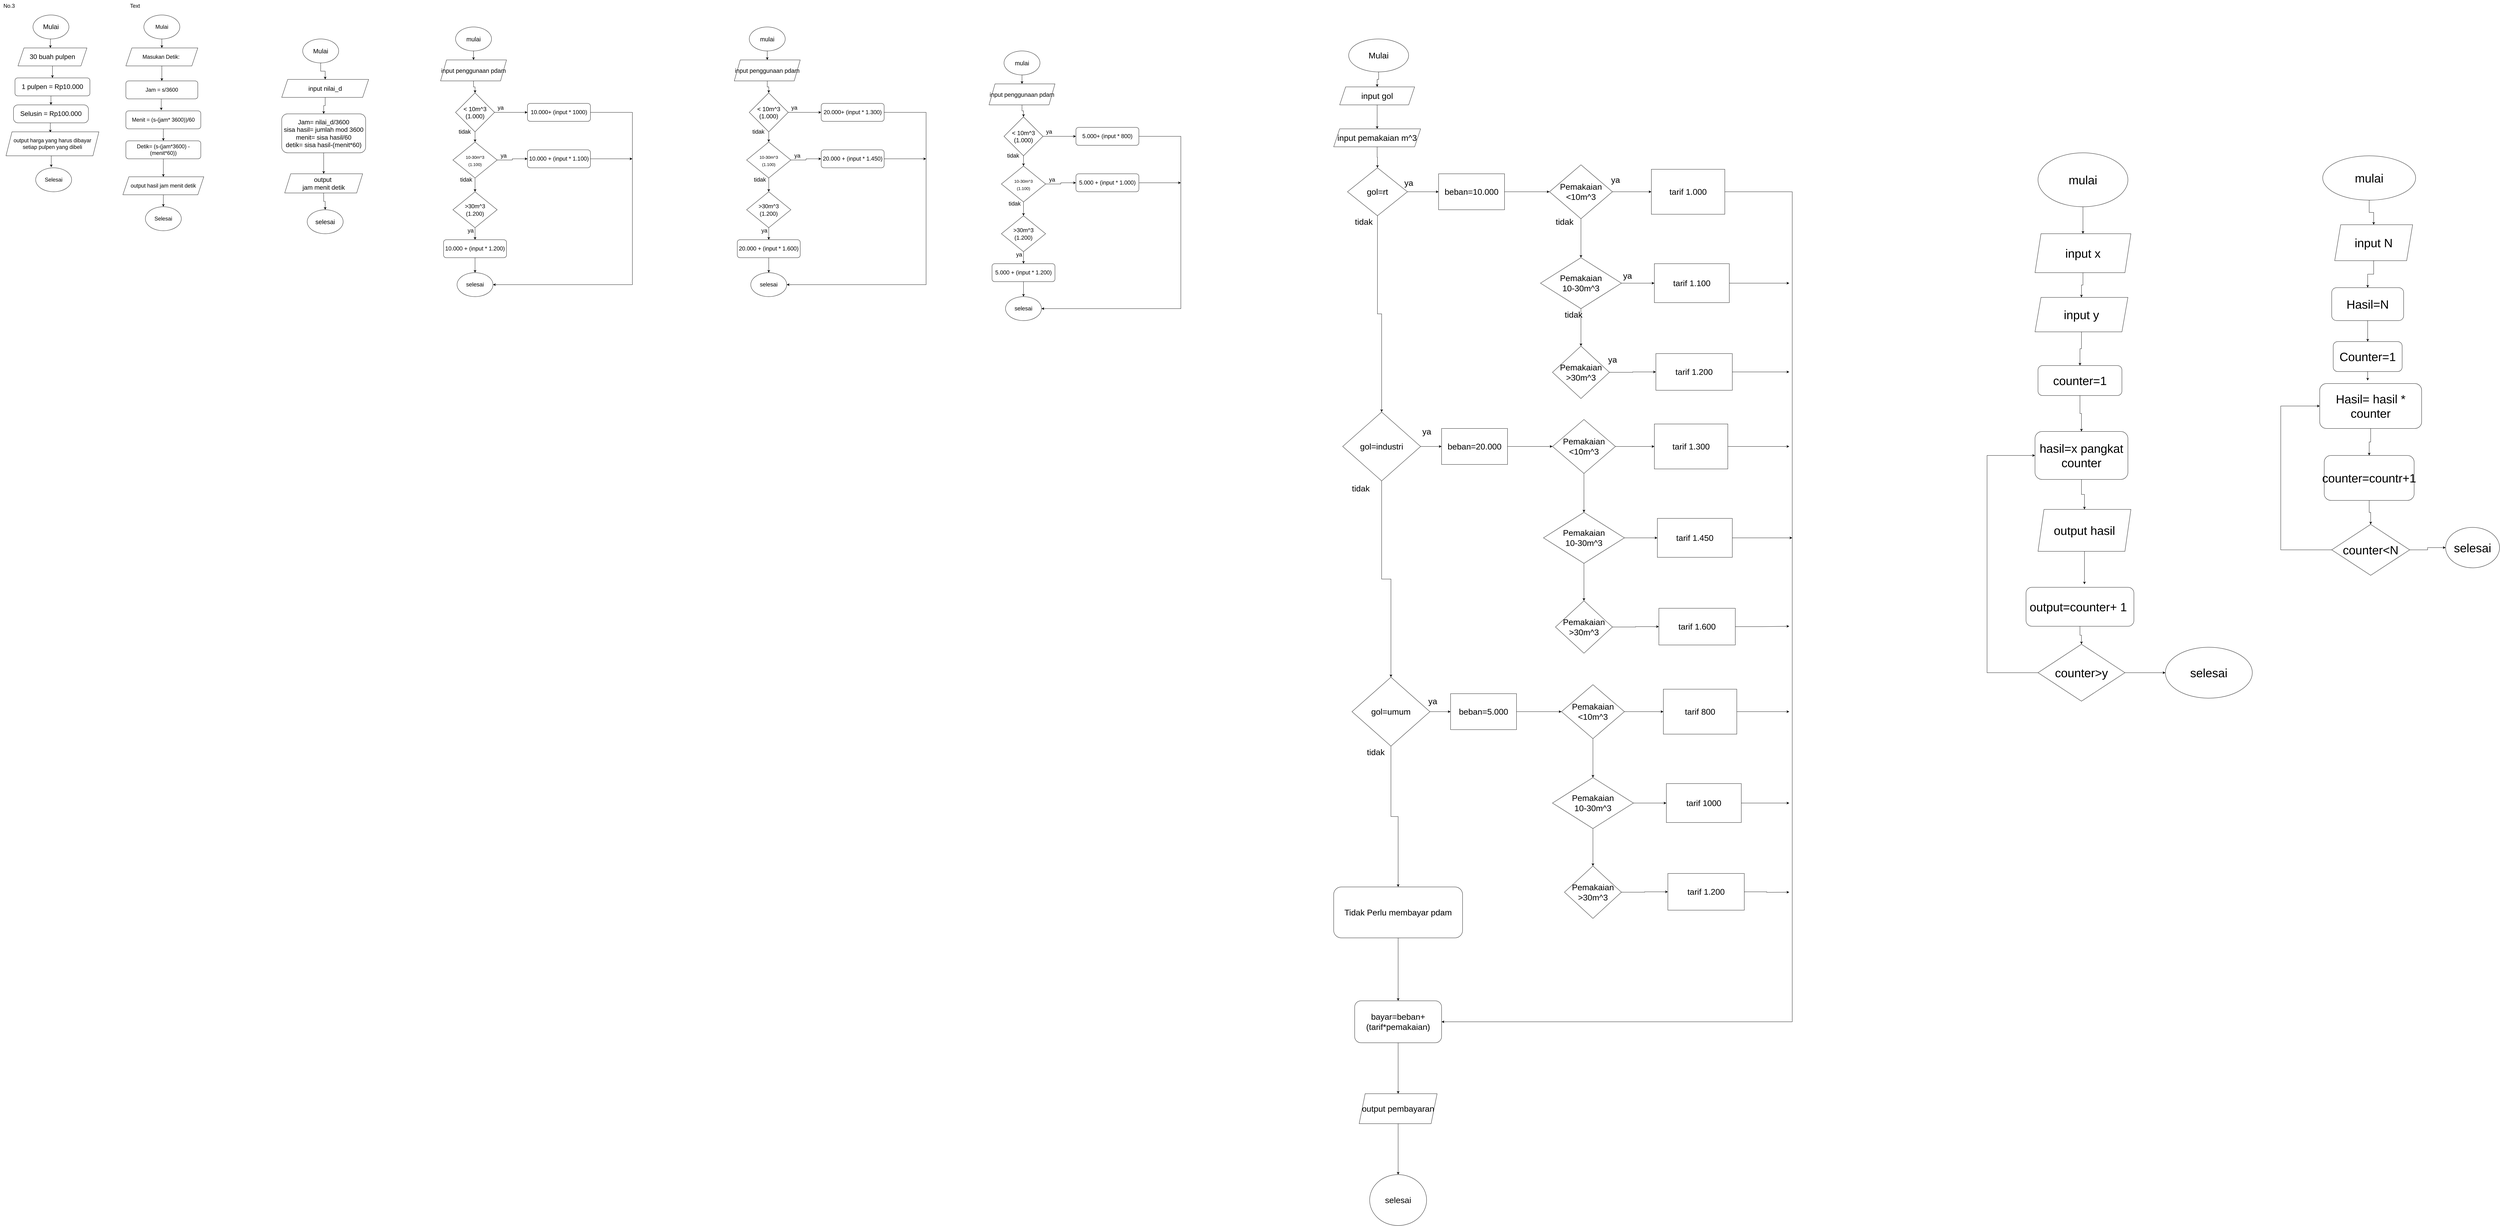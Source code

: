 <mxfile version="20.3.0" type="device"><diagram id="VR0aUUY1uUi5UH5k2Dwk" name="Page-1"><mxGraphModel dx="2158" dy="1380" grid="1" gridSize="10" guides="1" tooltips="1" connect="1" arrows="1" fold="1" page="1" pageScale="1" pageWidth="850" pageHeight="1100" math="0" shadow="0"><root><mxCell id="0"/><mxCell id="1" parent="0"/><mxCell id="hcDL1TQHbXgw5AhTWJHl-11" style="edgeStyle=orthogonalEdgeStyle;rounded=0;orthogonalLoop=1;jettySize=auto;html=1;exitX=0.5;exitY=1;exitDx=0;exitDy=0;entryX=0.47;entryY=0;entryDx=0;entryDy=0;entryPerimeter=0;fontSize=18;" parent="1" source="hcDL1TQHbXgw5AhTWJHl-1" target="hcDL1TQHbXgw5AhTWJHl-2" edge="1"><mxGeometry relative="1" as="geometry"/></mxCell><mxCell id="hcDL1TQHbXgw5AhTWJHl-1" value="&lt;font style=&quot;font-size: 22px;&quot;&gt;Mulai&lt;/font&gt;" style="ellipse;whiteSpace=wrap;html=1;" parent="1" vertex="1"><mxGeometry x="110" y="50" width="120" height="80" as="geometry"/></mxCell><mxCell id="hcDL1TQHbXgw5AhTWJHl-12" style="edgeStyle=orthogonalEdgeStyle;rounded=0;orthogonalLoop=1;jettySize=auto;html=1;exitX=0.5;exitY=1;exitDx=0;exitDy=0;entryX=0.5;entryY=0;entryDx=0;entryDy=0;fontSize=18;" parent="1" source="hcDL1TQHbXgw5AhTWJHl-2" target="hcDL1TQHbXgw5AhTWJHl-4" edge="1"><mxGeometry relative="1" as="geometry"/></mxCell><mxCell id="hcDL1TQHbXgw5AhTWJHl-2" value="30 buah pulpen" style="shape=parallelogram;perimeter=parallelogramPerimeter;whiteSpace=wrap;html=1;fixedSize=1;fontSize=22;" parent="1" vertex="1"><mxGeometry x="60" y="160" width="230" height="60" as="geometry"/></mxCell><mxCell id="hcDL1TQHbXgw5AhTWJHl-13" style="edgeStyle=orthogonalEdgeStyle;rounded=0;orthogonalLoop=1;jettySize=auto;html=1;exitX=0.5;exitY=1;exitDx=0;exitDy=0;entryX=0.5;entryY=0;entryDx=0;entryDy=0;fontSize=18;" parent="1" source="hcDL1TQHbXgw5AhTWJHl-4" target="hcDL1TQHbXgw5AhTWJHl-5" edge="1"><mxGeometry relative="1" as="geometry"/></mxCell><mxCell id="hcDL1TQHbXgw5AhTWJHl-4" value="1 pulpen = Rp10.000" style="rounded=1;whiteSpace=wrap;html=1;fontSize=22;" parent="1" vertex="1"><mxGeometry x="50" y="260" width="250" height="60" as="geometry"/></mxCell><mxCell id="hcDL1TQHbXgw5AhTWJHl-14" style="edgeStyle=orthogonalEdgeStyle;rounded=0;orthogonalLoop=1;jettySize=auto;html=1;exitX=0.5;exitY=1;exitDx=0;exitDy=0;entryX=0.477;entryY=0.025;entryDx=0;entryDy=0;entryPerimeter=0;fontSize=18;" parent="1" source="hcDL1TQHbXgw5AhTWJHl-5" target="hcDL1TQHbXgw5AhTWJHl-9" edge="1"><mxGeometry relative="1" as="geometry"/></mxCell><mxCell id="hcDL1TQHbXgw5AhTWJHl-5" value="Selusin = Rp100.000" style="rounded=1;whiteSpace=wrap;html=1;fontSize=22;arcSize=25;" parent="1" vertex="1"><mxGeometry x="45" y="350" width="250" height="60" as="geometry"/></mxCell><mxCell id="hcDL1TQHbXgw5AhTWJHl-16" style="edgeStyle=orthogonalEdgeStyle;rounded=0;orthogonalLoop=1;jettySize=auto;html=1;exitX=0.5;exitY=1;exitDx=0;exitDy=0;entryX=0.433;entryY=-0.025;entryDx=0;entryDy=0;entryPerimeter=0;fontSize=18;" parent="1" source="hcDL1TQHbXgw5AhTWJHl-9" target="hcDL1TQHbXgw5AhTWJHl-10" edge="1"><mxGeometry relative="1" as="geometry"/></mxCell><mxCell id="hcDL1TQHbXgw5AhTWJHl-9" value="output harga yang harus dibayar setiap pulpen yang dibeli" style="shape=parallelogram;perimeter=parallelogramPerimeter;whiteSpace=wrap;html=1;fixedSize=1;fontSize=18;" parent="1" vertex="1"><mxGeometry x="20" y="440" width="310" height="80" as="geometry"/></mxCell><mxCell id="hcDL1TQHbXgw5AhTWJHl-10" value="Selesai" style="ellipse;whiteSpace=wrap;html=1;fontSize=18;" parent="1" vertex="1"><mxGeometry x="119" y="560" width="120" height="80" as="geometry"/></mxCell><mxCell id="hcDL1TQHbXgw5AhTWJHl-30" style="edgeStyle=orthogonalEdgeStyle;rounded=0;orthogonalLoop=1;jettySize=auto;html=1;exitX=0.5;exitY=1;exitDx=0;exitDy=0;entryX=0.5;entryY=0;entryDx=0;entryDy=0;fontSize=18;" parent="1" source="hcDL1TQHbXgw5AhTWJHl-20" target="hcDL1TQHbXgw5AhTWJHl-21" edge="1"><mxGeometry relative="1" as="geometry"/></mxCell><mxCell id="hcDL1TQHbXgw5AhTWJHl-20" value="Mulai" style="ellipse;whiteSpace=wrap;html=1;fontSize=18;" parent="1" vertex="1"><mxGeometry x="480" y="50" width="120" height="80" as="geometry"/></mxCell><mxCell id="hcDL1TQHbXgw5AhTWJHl-31" style="edgeStyle=orthogonalEdgeStyle;rounded=0;orthogonalLoop=1;jettySize=auto;html=1;exitX=0.5;exitY=1;exitDx=0;exitDy=0;entryX=0.5;entryY=0;entryDx=0;entryDy=0;fontSize=18;" parent="1" source="hcDL1TQHbXgw5AhTWJHl-21" target="hcDL1TQHbXgw5AhTWJHl-22" edge="1"><mxGeometry relative="1" as="geometry"/></mxCell><mxCell id="hcDL1TQHbXgw5AhTWJHl-21" value="Masukan Detik:&amp;nbsp;" style="shape=parallelogram;perimeter=parallelogramPerimeter;whiteSpace=wrap;html=1;fixedSize=1;fontSize=18;" parent="1" vertex="1"><mxGeometry x="420" y="160" width="240" height="60" as="geometry"/></mxCell><mxCell id="hcDL1TQHbXgw5AhTWJHl-32" style="edgeStyle=orthogonalEdgeStyle;rounded=0;orthogonalLoop=1;jettySize=auto;html=1;exitX=0.5;exitY=1;exitDx=0;exitDy=0;entryX=0.472;entryY=-0.033;entryDx=0;entryDy=0;entryPerimeter=0;fontSize=18;" parent="1" source="hcDL1TQHbXgw5AhTWJHl-22" target="hcDL1TQHbXgw5AhTWJHl-25" edge="1"><mxGeometry relative="1" as="geometry"/></mxCell><mxCell id="hcDL1TQHbXgw5AhTWJHl-22" value="Jam = s/3600" style="rounded=1;whiteSpace=wrap;html=1;fontSize=18;" parent="1" vertex="1"><mxGeometry x="420" y="270" width="240" height="60" as="geometry"/></mxCell><mxCell id="hcDL1TQHbXgw5AhTWJHl-33" value="" style="edgeStyle=orthogonalEdgeStyle;rounded=0;orthogonalLoop=1;jettySize=auto;html=1;fontSize=18;" parent="1" source="hcDL1TQHbXgw5AhTWJHl-25" target="hcDL1TQHbXgw5AhTWJHl-26" edge="1"><mxGeometry relative="1" as="geometry"/></mxCell><mxCell id="hcDL1TQHbXgw5AhTWJHl-25" value="Menit = (s-(jam* 3600))/60" style="rounded=1;whiteSpace=wrap;html=1;fontSize=18;" parent="1" vertex="1"><mxGeometry x="420" y="370" width="250" height="60" as="geometry"/></mxCell><mxCell id="hcDL1TQHbXgw5AhTWJHl-34" value="" style="edgeStyle=orthogonalEdgeStyle;rounded=0;orthogonalLoop=1;jettySize=auto;html=1;fontSize=18;" parent="1" source="hcDL1TQHbXgw5AhTWJHl-26" target="hcDL1TQHbXgw5AhTWJHl-28" edge="1"><mxGeometry relative="1" as="geometry"/></mxCell><mxCell id="hcDL1TQHbXgw5AhTWJHl-26" value="Detik= (s-(jam*3600) - (menit*60))" style="rounded=1;whiteSpace=wrap;html=1;fontSize=18;" parent="1" vertex="1"><mxGeometry x="420" y="470" width="250" height="60" as="geometry"/></mxCell><mxCell id="hcDL1TQHbXgw5AhTWJHl-35" value="" style="edgeStyle=orthogonalEdgeStyle;rounded=0;orthogonalLoop=1;jettySize=auto;html=1;fontSize=18;" parent="1" source="hcDL1TQHbXgw5AhTWJHl-28" target="hcDL1TQHbXgw5AhTWJHl-29" edge="1"><mxGeometry relative="1" as="geometry"/></mxCell><mxCell id="hcDL1TQHbXgw5AhTWJHl-28" value="output hasil jam menit detik" style="shape=parallelogram;perimeter=parallelogramPerimeter;whiteSpace=wrap;html=1;fixedSize=1;fontSize=18;" parent="1" vertex="1"><mxGeometry x="410" y="590" width="270" height="60" as="geometry"/></mxCell><mxCell id="hcDL1TQHbXgw5AhTWJHl-29" value="Selesai" style="ellipse;whiteSpace=wrap;html=1;fontSize=18;" parent="1" vertex="1"><mxGeometry x="485" y="690" width="120" height="80" as="geometry"/></mxCell><mxCell id="hcDL1TQHbXgw5AhTWJHl-36" value="No.3" style="text;html=1;align=center;verticalAlign=middle;resizable=0;points=[];autosize=1;strokeColor=none;fillColor=none;fontSize=18;" parent="1" vertex="1"><mxGeometry width="60" height="40" as="geometry"/></mxCell><mxCell id="hcDL1TQHbXgw5AhTWJHl-37" value="Text" style="text;html=1;align=center;verticalAlign=middle;resizable=0;points=[];autosize=1;strokeColor=none;fillColor=none;fontSize=18;" parent="1" vertex="1"><mxGeometry x="430" y="10" width="40" height="20" as="geometry"/></mxCell><mxCell id="n9j5M3_2Bxa7jSCbTr1X-1" value="" style="edgeStyle=orthogonalEdgeStyle;rounded=0;orthogonalLoop=1;jettySize=auto;html=1;fontSize=19;" parent="1" source="n9j5M3_2Bxa7jSCbTr1X-2" target="n9j5M3_2Bxa7jSCbTr1X-4" edge="1"><mxGeometry relative="1" as="geometry"/></mxCell><mxCell id="n9j5M3_2Bxa7jSCbTr1X-2" value="&lt;font style=&quot;font-size: 20px;&quot;&gt;mulai&lt;/font&gt;" style="ellipse;whiteSpace=wrap;html=1;" parent="1" vertex="1"><mxGeometry x="1520" y="90" width="120" height="80" as="geometry"/></mxCell><mxCell id="n9j5M3_2Bxa7jSCbTr1X-3" value="" style="edgeStyle=orthogonalEdgeStyle;rounded=0;orthogonalLoop=1;jettySize=auto;html=1;fontSize=19;" parent="1" source="n9j5M3_2Bxa7jSCbTr1X-4" target="n9j5M3_2Bxa7jSCbTr1X-7" edge="1"><mxGeometry relative="1" as="geometry"/></mxCell><mxCell id="n9j5M3_2Bxa7jSCbTr1X-4" value="input penggunaan pdam" style="shape=parallelogram;perimeter=parallelogramPerimeter;whiteSpace=wrap;html=1;fixedSize=1;fontSize=20;" parent="1" vertex="1"><mxGeometry x="1470" y="200" width="220" height="70" as="geometry"/></mxCell><mxCell id="n9j5M3_2Bxa7jSCbTr1X-5" value="" style="edgeStyle=orthogonalEdgeStyle;rounded=0;orthogonalLoop=1;jettySize=auto;html=1;fontSize=19;" parent="1" source="n9j5M3_2Bxa7jSCbTr1X-7" target="n9j5M3_2Bxa7jSCbTr1X-10" edge="1"><mxGeometry relative="1" as="geometry"/></mxCell><mxCell id="n9j5M3_2Bxa7jSCbTr1X-6" value="" style="edgeStyle=orthogonalEdgeStyle;rounded=0;orthogonalLoop=1;jettySize=auto;html=1;fontSize=19;" parent="1" source="n9j5M3_2Bxa7jSCbTr1X-7" target="n9j5M3_2Bxa7jSCbTr1X-14" edge="1"><mxGeometry relative="1" as="geometry"/></mxCell><mxCell id="n9j5M3_2Bxa7jSCbTr1X-7" value="&amp;lt; 10m^3&lt;br&gt;(1.000)" style="rhombus;whiteSpace=wrap;html=1;fontSize=20;" parent="1" vertex="1"><mxGeometry x="1520" y="310" width="130" height="130" as="geometry"/></mxCell><mxCell id="n9j5M3_2Bxa7jSCbTr1X-8" value="" style="edgeStyle=orthogonalEdgeStyle;rounded=0;orthogonalLoop=1;jettySize=auto;html=1;fontSize=19;" parent="1" source="n9j5M3_2Bxa7jSCbTr1X-10" target="n9j5M3_2Bxa7jSCbTr1X-12" edge="1"><mxGeometry relative="1" as="geometry"/></mxCell><mxCell id="n9j5M3_2Bxa7jSCbTr1X-9" value="" style="edgeStyle=orthogonalEdgeStyle;rounded=0;orthogonalLoop=1;jettySize=auto;html=1;fontSize=19;" parent="1" source="n9j5M3_2Bxa7jSCbTr1X-10" target="n9j5M3_2Bxa7jSCbTr1X-16" edge="1"><mxGeometry relative="1" as="geometry"/></mxCell><mxCell id="n9j5M3_2Bxa7jSCbTr1X-10" value="&lt;font style=&quot;font-size: 14px;&quot;&gt;10-30m^3&lt;br&gt;(1.100)&lt;br&gt;&lt;/font&gt;" style="rhombus;whiteSpace=wrap;html=1;fontSize=20;" parent="1" vertex="1"><mxGeometry x="1511.25" y="474" width="147.5" height="120" as="geometry"/></mxCell><mxCell id="n9j5M3_2Bxa7jSCbTr1X-11" value="" style="edgeStyle=orthogonalEdgeStyle;rounded=0;orthogonalLoop=1;jettySize=auto;html=1;fontSize=19;" parent="1" source="n9j5M3_2Bxa7jSCbTr1X-12" target="n9j5M3_2Bxa7jSCbTr1X-18" edge="1"><mxGeometry relative="1" as="geometry"/></mxCell><mxCell id="n9j5M3_2Bxa7jSCbTr1X-12" value="&lt;font style=&quot;font-size: 19px;&quot;&gt;&amp;gt;30m^3&lt;br&gt;(1.200)&lt;br&gt;&lt;/font&gt;" style="rhombus;whiteSpace=wrap;html=1;fontSize=20;" parent="1" vertex="1"><mxGeometry x="1511.25" y="640" width="147.5" height="120" as="geometry"/></mxCell><mxCell id="n9j5M3_2Bxa7jSCbTr1X-13" style="edgeStyle=orthogonalEdgeStyle;rounded=0;orthogonalLoop=1;jettySize=auto;html=1;entryX=1;entryY=0.5;entryDx=0;entryDy=0;fontSize=19;" parent="1" source="n9j5M3_2Bxa7jSCbTr1X-14" target="n9j5M3_2Bxa7jSCbTr1X-19" edge="1"><mxGeometry relative="1" as="geometry"><Array as="points"><mxPoint x="2110" y="375"/><mxPoint x="2110" y="950"/></Array></mxGeometry></mxCell><mxCell id="n9j5M3_2Bxa7jSCbTr1X-14" value="10.000+ (input * 1000)" style="rounded=1;whiteSpace=wrap;html=1;fontSize=19;" parent="1" vertex="1"><mxGeometry x="1760" y="345" width="210" height="60" as="geometry"/></mxCell><mxCell id="n9j5M3_2Bxa7jSCbTr1X-15" style="edgeStyle=orthogonalEdgeStyle;rounded=0;orthogonalLoop=1;jettySize=auto;html=1;fontSize=19;" parent="1" source="n9j5M3_2Bxa7jSCbTr1X-16" edge="1"><mxGeometry relative="1" as="geometry"><mxPoint x="2110" y="530" as="targetPoint"/></mxGeometry></mxCell><mxCell id="n9j5M3_2Bxa7jSCbTr1X-16" value="10.000 + (input * 1.100)" style="rounded=1;whiteSpace=wrap;html=1;fontSize=19;" parent="1" vertex="1"><mxGeometry x="1760" y="500" width="210" height="60" as="geometry"/></mxCell><mxCell id="n9j5M3_2Bxa7jSCbTr1X-17" value="" style="edgeStyle=orthogonalEdgeStyle;rounded=0;orthogonalLoop=1;jettySize=auto;html=1;fontSize=19;" parent="1" source="n9j5M3_2Bxa7jSCbTr1X-18" target="n9j5M3_2Bxa7jSCbTr1X-19" edge="1"><mxGeometry relative="1" as="geometry"/></mxCell><mxCell id="n9j5M3_2Bxa7jSCbTr1X-18" value="10.000 + (input * 1.200)" style="rounded=1;whiteSpace=wrap;html=1;fontSize=19;" parent="1" vertex="1"><mxGeometry x="1480" y="800" width="210" height="60" as="geometry"/></mxCell><mxCell id="n9j5M3_2Bxa7jSCbTr1X-19" value="selesai" style="ellipse;whiteSpace=wrap;html=1;fontSize=19;" parent="1" vertex="1"><mxGeometry x="1525" y="910" width="120" height="80" as="geometry"/></mxCell><mxCell id="n9j5M3_2Bxa7jSCbTr1X-20" value="ya" style="text;html=1;align=center;verticalAlign=middle;resizable=0;points=[];autosize=1;strokeColor=none;fillColor=none;fontSize=19;" parent="1" vertex="1"><mxGeometry x="1650" y="340" width="40" height="40" as="geometry"/></mxCell><mxCell id="n9j5M3_2Bxa7jSCbTr1X-21" value="ya" style="text;html=1;align=center;verticalAlign=middle;resizable=0;points=[];autosize=1;strokeColor=none;fillColor=none;fontSize=19;" parent="1" vertex="1"><mxGeometry x="1660" y="500" width="40" height="40" as="geometry"/></mxCell><mxCell id="n9j5M3_2Bxa7jSCbTr1X-22" value="tidak" style="text;html=1;align=center;verticalAlign=middle;resizable=0;points=[];autosize=1;strokeColor=none;fillColor=none;fontSize=19;" parent="1" vertex="1"><mxGeometry x="1520" y="420" width="60" height="40" as="geometry"/></mxCell><mxCell id="n9j5M3_2Bxa7jSCbTr1X-23" value="tidak" style="text;html=1;align=center;verticalAlign=middle;resizable=0;points=[];autosize=1;strokeColor=none;fillColor=none;fontSize=19;" parent="1" vertex="1"><mxGeometry x="1525" y="580" width="60" height="40" as="geometry"/></mxCell><mxCell id="n9j5M3_2Bxa7jSCbTr1X-24" value="ya" style="text;html=1;align=center;verticalAlign=middle;resizable=0;points=[];autosize=1;strokeColor=none;fillColor=none;fontSize=19;" parent="1" vertex="1"><mxGeometry x="1550" y="750" width="40" height="40" as="geometry"/></mxCell><mxCell id="M2l8ZE8p1I4W0_k0yiXL-6" value="" style="edgeStyle=orthogonalEdgeStyle;rounded=0;orthogonalLoop=1;jettySize=auto;html=1;fontSize=21;" parent="1" source="M2l8ZE8p1I4W0_k0yiXL-1" target="M2l8ZE8p1I4W0_k0yiXL-2" edge="1"><mxGeometry relative="1" as="geometry"/></mxCell><mxCell id="M2l8ZE8p1I4W0_k0yiXL-1" value="&lt;font style=&quot;font-size: 21px;&quot;&gt;Mulai&lt;/font&gt;" style="ellipse;whiteSpace=wrap;html=1;" parent="1" vertex="1"><mxGeometry x="1010" y="130" width="120" height="80" as="geometry"/></mxCell><mxCell id="M2l8ZE8p1I4W0_k0yiXL-7" value="" style="edgeStyle=orthogonalEdgeStyle;rounded=0;orthogonalLoop=1;jettySize=auto;html=1;fontSize=21;" parent="1" source="M2l8ZE8p1I4W0_k0yiXL-2" target="M2l8ZE8p1I4W0_k0yiXL-3" edge="1"><mxGeometry relative="1" as="geometry"/></mxCell><mxCell id="M2l8ZE8p1I4W0_k0yiXL-2" value="input nilai_d" style="shape=parallelogram;perimeter=parallelogramPerimeter;whiteSpace=wrap;html=1;fixedSize=1;fontSize=21;" parent="1" vertex="1"><mxGeometry x="940" y="265" width="290" height="60" as="geometry"/></mxCell><mxCell id="M2l8ZE8p1I4W0_k0yiXL-8" value="" style="edgeStyle=orthogonalEdgeStyle;rounded=0;orthogonalLoop=1;jettySize=auto;html=1;fontSize=21;" parent="1" source="M2l8ZE8p1I4W0_k0yiXL-3" target="M2l8ZE8p1I4W0_k0yiXL-4" edge="1"><mxGeometry relative="1" as="geometry"/></mxCell><mxCell id="M2l8ZE8p1I4W0_k0yiXL-3" value="Jam= nilai_d/3600&lt;br&gt;sisa hasil= jumlah mod 3600&lt;br&gt;menit= sisa hasil/60&lt;br&gt;detik= sisa hasil-(menit*60)" style="rounded=1;whiteSpace=wrap;html=1;fontSize=21;" parent="1" vertex="1"><mxGeometry x="940" y="380" width="280" height="130" as="geometry"/></mxCell><mxCell id="M2l8ZE8p1I4W0_k0yiXL-9" value="" style="edgeStyle=orthogonalEdgeStyle;rounded=0;orthogonalLoop=1;jettySize=auto;html=1;fontSize=21;" parent="1" source="M2l8ZE8p1I4W0_k0yiXL-4" target="M2l8ZE8p1I4W0_k0yiXL-5" edge="1"><mxGeometry relative="1" as="geometry"/></mxCell><mxCell id="M2l8ZE8p1I4W0_k0yiXL-4" value="output&amp;nbsp;&lt;br&gt;jam menit detik" style="shape=parallelogram;perimeter=parallelogramPerimeter;whiteSpace=wrap;html=1;fixedSize=1;fontSize=21;" parent="1" vertex="1"><mxGeometry x="950" y="580" width="260" height="64" as="geometry"/></mxCell><mxCell id="M2l8ZE8p1I4W0_k0yiXL-5" value="selesai" style="ellipse;whiteSpace=wrap;html=1;fontSize=21;" parent="1" vertex="1"><mxGeometry x="1025" y="700" width="120" height="80" as="geometry"/></mxCell><mxCell id="JTEJjqgEiELj_JnpOhWH-1" value="" style="edgeStyle=orthogonalEdgeStyle;rounded=0;orthogonalLoop=1;jettySize=auto;html=1;fontSize=19;" edge="1" parent="1" source="JTEJjqgEiELj_JnpOhWH-2" target="JTEJjqgEiELj_JnpOhWH-4"><mxGeometry relative="1" as="geometry"/></mxCell><mxCell id="JTEJjqgEiELj_JnpOhWH-2" value="&lt;font style=&quot;font-size: 20px;&quot;&gt;mulai&lt;/font&gt;" style="ellipse;whiteSpace=wrap;html=1;" vertex="1" parent="1"><mxGeometry x="2500" y="90" width="120" height="80" as="geometry"/></mxCell><mxCell id="JTEJjqgEiELj_JnpOhWH-3" value="" style="edgeStyle=orthogonalEdgeStyle;rounded=0;orthogonalLoop=1;jettySize=auto;html=1;fontSize=19;" edge="1" parent="1" source="JTEJjqgEiELj_JnpOhWH-4" target="JTEJjqgEiELj_JnpOhWH-7"><mxGeometry relative="1" as="geometry"/></mxCell><mxCell id="JTEJjqgEiELj_JnpOhWH-4" value="input penggunaan pdam" style="shape=parallelogram;perimeter=parallelogramPerimeter;whiteSpace=wrap;html=1;fixedSize=1;fontSize=20;" vertex="1" parent="1"><mxGeometry x="2450" y="200" width="220" height="70" as="geometry"/></mxCell><mxCell id="JTEJjqgEiELj_JnpOhWH-5" value="" style="edgeStyle=orthogonalEdgeStyle;rounded=0;orthogonalLoop=1;jettySize=auto;html=1;fontSize=19;" edge="1" parent="1" source="JTEJjqgEiELj_JnpOhWH-7" target="JTEJjqgEiELj_JnpOhWH-10"><mxGeometry relative="1" as="geometry"/></mxCell><mxCell id="JTEJjqgEiELj_JnpOhWH-6" value="" style="edgeStyle=orthogonalEdgeStyle;rounded=0;orthogonalLoop=1;jettySize=auto;html=1;fontSize=19;" edge="1" parent="1" source="JTEJjqgEiELj_JnpOhWH-7" target="JTEJjqgEiELj_JnpOhWH-14"><mxGeometry relative="1" as="geometry"/></mxCell><mxCell id="JTEJjqgEiELj_JnpOhWH-7" value="&amp;lt; 10m^3&lt;br&gt;(1.000)" style="rhombus;whiteSpace=wrap;html=1;fontSize=20;" vertex="1" parent="1"><mxGeometry x="2500" y="310" width="130" height="130" as="geometry"/></mxCell><mxCell id="JTEJjqgEiELj_JnpOhWH-8" value="" style="edgeStyle=orthogonalEdgeStyle;rounded=0;orthogonalLoop=1;jettySize=auto;html=1;fontSize=19;" edge="1" parent="1" source="JTEJjqgEiELj_JnpOhWH-10" target="JTEJjqgEiELj_JnpOhWH-12"><mxGeometry relative="1" as="geometry"/></mxCell><mxCell id="JTEJjqgEiELj_JnpOhWH-9" value="" style="edgeStyle=orthogonalEdgeStyle;rounded=0;orthogonalLoop=1;jettySize=auto;html=1;fontSize=19;" edge="1" parent="1" source="JTEJjqgEiELj_JnpOhWH-10" target="JTEJjqgEiELj_JnpOhWH-16"><mxGeometry relative="1" as="geometry"/></mxCell><mxCell id="JTEJjqgEiELj_JnpOhWH-10" value="&lt;font style=&quot;font-size: 14px;&quot;&gt;10-30m^3&lt;br&gt;(1.100)&lt;br&gt;&lt;/font&gt;" style="rhombus;whiteSpace=wrap;html=1;fontSize=20;" vertex="1" parent="1"><mxGeometry x="2491.25" y="474" width="147.5" height="120" as="geometry"/></mxCell><mxCell id="JTEJjqgEiELj_JnpOhWH-11" value="" style="edgeStyle=orthogonalEdgeStyle;rounded=0;orthogonalLoop=1;jettySize=auto;html=1;fontSize=19;" edge="1" parent="1" source="JTEJjqgEiELj_JnpOhWH-12" target="JTEJjqgEiELj_JnpOhWH-18"><mxGeometry relative="1" as="geometry"/></mxCell><mxCell id="JTEJjqgEiELj_JnpOhWH-12" value="&lt;font style=&quot;font-size: 19px;&quot;&gt;&amp;gt;30m^3&lt;br&gt;(1.200)&lt;br&gt;&lt;/font&gt;" style="rhombus;whiteSpace=wrap;html=1;fontSize=20;" vertex="1" parent="1"><mxGeometry x="2491.25" y="640" width="147.5" height="120" as="geometry"/></mxCell><mxCell id="JTEJjqgEiELj_JnpOhWH-13" style="edgeStyle=orthogonalEdgeStyle;rounded=0;orthogonalLoop=1;jettySize=auto;html=1;entryX=1;entryY=0.5;entryDx=0;entryDy=0;fontSize=19;" edge="1" parent="1" source="JTEJjqgEiELj_JnpOhWH-14" target="JTEJjqgEiELj_JnpOhWH-19"><mxGeometry relative="1" as="geometry"><Array as="points"><mxPoint x="3090" y="375"/><mxPoint x="3090" y="950"/></Array></mxGeometry></mxCell><mxCell id="JTEJjqgEiELj_JnpOhWH-14" value="20.000+ (input * 1.300)" style="rounded=1;whiteSpace=wrap;html=1;fontSize=19;" vertex="1" parent="1"><mxGeometry x="2740" y="345" width="210" height="60" as="geometry"/></mxCell><mxCell id="JTEJjqgEiELj_JnpOhWH-15" style="edgeStyle=orthogonalEdgeStyle;rounded=0;orthogonalLoop=1;jettySize=auto;html=1;fontSize=19;" edge="1" parent="1" source="JTEJjqgEiELj_JnpOhWH-16"><mxGeometry relative="1" as="geometry"><mxPoint x="3090" y="530" as="targetPoint"/></mxGeometry></mxCell><mxCell id="JTEJjqgEiELj_JnpOhWH-16" value="20.000 + (input * 1.450)" style="rounded=1;whiteSpace=wrap;html=1;fontSize=19;" vertex="1" parent="1"><mxGeometry x="2740" y="500" width="210" height="60" as="geometry"/></mxCell><mxCell id="JTEJjqgEiELj_JnpOhWH-17" value="" style="edgeStyle=orthogonalEdgeStyle;rounded=0;orthogonalLoop=1;jettySize=auto;html=1;fontSize=19;" edge="1" parent="1" source="JTEJjqgEiELj_JnpOhWH-18" target="JTEJjqgEiELj_JnpOhWH-19"><mxGeometry relative="1" as="geometry"/></mxCell><mxCell id="JTEJjqgEiELj_JnpOhWH-18" value="20.000 + (input * 1.600)" style="rounded=1;whiteSpace=wrap;html=1;fontSize=19;" vertex="1" parent="1"><mxGeometry x="2460" y="800" width="210" height="60" as="geometry"/></mxCell><mxCell id="JTEJjqgEiELj_JnpOhWH-19" value="selesai" style="ellipse;whiteSpace=wrap;html=1;fontSize=19;" vertex="1" parent="1"><mxGeometry x="2505" y="910" width="120" height="80" as="geometry"/></mxCell><mxCell id="JTEJjqgEiELj_JnpOhWH-20" value="ya" style="text;html=1;align=center;verticalAlign=middle;resizable=0;points=[];autosize=1;strokeColor=none;fillColor=none;fontSize=19;" vertex="1" parent="1"><mxGeometry x="2630" y="340" width="40" height="40" as="geometry"/></mxCell><mxCell id="JTEJjqgEiELj_JnpOhWH-21" value="ya" style="text;html=1;align=center;verticalAlign=middle;resizable=0;points=[];autosize=1;strokeColor=none;fillColor=none;fontSize=19;" vertex="1" parent="1"><mxGeometry x="2640" y="500" width="40" height="40" as="geometry"/></mxCell><mxCell id="JTEJjqgEiELj_JnpOhWH-22" value="tidak" style="text;html=1;align=center;verticalAlign=middle;resizable=0;points=[];autosize=1;strokeColor=none;fillColor=none;fontSize=19;" vertex="1" parent="1"><mxGeometry x="2500" y="420" width="60" height="40" as="geometry"/></mxCell><mxCell id="JTEJjqgEiELj_JnpOhWH-23" value="tidak" style="text;html=1;align=center;verticalAlign=middle;resizable=0;points=[];autosize=1;strokeColor=none;fillColor=none;fontSize=19;" vertex="1" parent="1"><mxGeometry x="2505" y="580" width="60" height="40" as="geometry"/></mxCell><mxCell id="JTEJjqgEiELj_JnpOhWH-24" value="ya" style="text;html=1;align=center;verticalAlign=middle;resizable=0;points=[];autosize=1;strokeColor=none;fillColor=none;fontSize=19;" vertex="1" parent="1"><mxGeometry x="2530" y="750" width="40" height="40" as="geometry"/></mxCell><mxCell id="JTEJjqgEiELj_JnpOhWH-25" value="" style="edgeStyle=orthogonalEdgeStyle;rounded=0;orthogonalLoop=1;jettySize=auto;html=1;fontSize=19;" edge="1" parent="1" source="JTEJjqgEiELj_JnpOhWH-26" target="JTEJjqgEiELj_JnpOhWH-28"><mxGeometry relative="1" as="geometry"/></mxCell><mxCell id="JTEJjqgEiELj_JnpOhWH-26" value="&lt;font style=&quot;font-size: 20px;&quot;&gt;mulai&lt;/font&gt;" style="ellipse;whiteSpace=wrap;html=1;" vertex="1" parent="1"><mxGeometry x="3350" y="170" width="120" height="80" as="geometry"/></mxCell><mxCell id="JTEJjqgEiELj_JnpOhWH-27" value="" style="edgeStyle=orthogonalEdgeStyle;rounded=0;orthogonalLoop=1;jettySize=auto;html=1;fontSize=19;" edge="1" parent="1" source="JTEJjqgEiELj_JnpOhWH-28" target="JTEJjqgEiELj_JnpOhWH-31"><mxGeometry relative="1" as="geometry"/></mxCell><mxCell id="JTEJjqgEiELj_JnpOhWH-28" value="input penggunaan pdam" style="shape=parallelogram;perimeter=parallelogramPerimeter;whiteSpace=wrap;html=1;fixedSize=1;fontSize=20;" vertex="1" parent="1"><mxGeometry x="3300" y="280" width="220" height="70" as="geometry"/></mxCell><mxCell id="JTEJjqgEiELj_JnpOhWH-29" value="" style="edgeStyle=orthogonalEdgeStyle;rounded=0;orthogonalLoop=1;jettySize=auto;html=1;fontSize=19;" edge="1" parent="1" source="JTEJjqgEiELj_JnpOhWH-31" target="JTEJjqgEiELj_JnpOhWH-34"><mxGeometry relative="1" as="geometry"/></mxCell><mxCell id="JTEJjqgEiELj_JnpOhWH-30" value="" style="edgeStyle=orthogonalEdgeStyle;rounded=0;orthogonalLoop=1;jettySize=auto;html=1;fontSize=19;" edge="1" parent="1" source="JTEJjqgEiELj_JnpOhWH-31" target="JTEJjqgEiELj_JnpOhWH-38"><mxGeometry relative="1" as="geometry"/></mxCell><mxCell id="JTEJjqgEiELj_JnpOhWH-31" value="&amp;lt; 10m^3&lt;br&gt;(1.000)" style="rhombus;whiteSpace=wrap;html=1;fontSize=20;" vertex="1" parent="1"><mxGeometry x="3350" y="390" width="130" height="130" as="geometry"/></mxCell><mxCell id="JTEJjqgEiELj_JnpOhWH-32" value="" style="edgeStyle=orthogonalEdgeStyle;rounded=0;orthogonalLoop=1;jettySize=auto;html=1;fontSize=19;" edge="1" parent="1" source="JTEJjqgEiELj_JnpOhWH-34" target="JTEJjqgEiELj_JnpOhWH-36"><mxGeometry relative="1" as="geometry"/></mxCell><mxCell id="JTEJjqgEiELj_JnpOhWH-33" value="" style="edgeStyle=orthogonalEdgeStyle;rounded=0;orthogonalLoop=1;jettySize=auto;html=1;fontSize=19;" edge="1" parent="1" source="JTEJjqgEiELj_JnpOhWH-34" target="JTEJjqgEiELj_JnpOhWH-40"><mxGeometry relative="1" as="geometry"/></mxCell><mxCell id="JTEJjqgEiELj_JnpOhWH-34" value="&lt;font style=&quot;font-size: 14px;&quot;&gt;10-30m^3&lt;br&gt;(1.100)&lt;br&gt;&lt;/font&gt;" style="rhombus;whiteSpace=wrap;html=1;fontSize=20;" vertex="1" parent="1"><mxGeometry x="3341.25" y="554" width="147.5" height="120" as="geometry"/></mxCell><mxCell id="JTEJjqgEiELj_JnpOhWH-35" value="" style="edgeStyle=orthogonalEdgeStyle;rounded=0;orthogonalLoop=1;jettySize=auto;html=1;fontSize=19;" edge="1" parent="1" source="JTEJjqgEiELj_JnpOhWH-36" target="JTEJjqgEiELj_JnpOhWH-42"><mxGeometry relative="1" as="geometry"/></mxCell><mxCell id="JTEJjqgEiELj_JnpOhWH-36" value="&lt;font style=&quot;font-size: 19px;&quot;&gt;&amp;gt;30m^3&lt;br&gt;(1.200)&lt;br&gt;&lt;/font&gt;" style="rhombus;whiteSpace=wrap;html=1;fontSize=20;" vertex="1" parent="1"><mxGeometry x="3341.25" y="720" width="147.5" height="120" as="geometry"/></mxCell><mxCell id="JTEJjqgEiELj_JnpOhWH-37" style="edgeStyle=orthogonalEdgeStyle;rounded=0;orthogonalLoop=1;jettySize=auto;html=1;entryX=1;entryY=0.5;entryDx=0;entryDy=0;fontSize=19;" edge="1" parent="1" source="JTEJjqgEiELj_JnpOhWH-38" target="JTEJjqgEiELj_JnpOhWH-43"><mxGeometry relative="1" as="geometry"><Array as="points"><mxPoint x="3940" y="455"/><mxPoint x="3940" y="1030"/></Array></mxGeometry></mxCell><mxCell id="JTEJjqgEiELj_JnpOhWH-38" value="5.000+ (input * 800)" style="rounded=1;whiteSpace=wrap;html=1;fontSize=19;" vertex="1" parent="1"><mxGeometry x="3590" y="425" width="210" height="60" as="geometry"/></mxCell><mxCell id="JTEJjqgEiELj_JnpOhWH-39" style="edgeStyle=orthogonalEdgeStyle;rounded=0;orthogonalLoop=1;jettySize=auto;html=1;fontSize=19;" edge="1" parent="1" source="JTEJjqgEiELj_JnpOhWH-40"><mxGeometry relative="1" as="geometry"><mxPoint x="3940" y="610" as="targetPoint"/></mxGeometry></mxCell><mxCell id="JTEJjqgEiELj_JnpOhWH-40" value="5.000 + (input * 1.000)" style="rounded=1;whiteSpace=wrap;html=1;fontSize=19;" vertex="1" parent="1"><mxGeometry x="3590" y="580" width="210" height="60" as="geometry"/></mxCell><mxCell id="JTEJjqgEiELj_JnpOhWH-41" value="" style="edgeStyle=orthogonalEdgeStyle;rounded=0;orthogonalLoop=1;jettySize=auto;html=1;fontSize=19;" edge="1" parent="1" source="JTEJjqgEiELj_JnpOhWH-42" target="JTEJjqgEiELj_JnpOhWH-43"><mxGeometry relative="1" as="geometry"/></mxCell><mxCell id="JTEJjqgEiELj_JnpOhWH-42" value="5.000 + (input * 1.200)" style="rounded=1;whiteSpace=wrap;html=1;fontSize=19;" vertex="1" parent="1"><mxGeometry x="3310" y="880" width="210" height="60" as="geometry"/></mxCell><mxCell id="JTEJjqgEiELj_JnpOhWH-43" value="selesai" style="ellipse;whiteSpace=wrap;html=1;fontSize=19;" vertex="1" parent="1"><mxGeometry x="3355" y="990" width="120" height="80" as="geometry"/></mxCell><mxCell id="JTEJjqgEiELj_JnpOhWH-44" value="ya" style="text;html=1;align=center;verticalAlign=middle;resizable=0;points=[];autosize=1;strokeColor=none;fillColor=none;fontSize=19;" vertex="1" parent="1"><mxGeometry x="3480" y="420" width="40" height="40" as="geometry"/></mxCell><mxCell id="JTEJjqgEiELj_JnpOhWH-45" value="ya" style="text;html=1;align=center;verticalAlign=middle;resizable=0;points=[];autosize=1;strokeColor=none;fillColor=none;fontSize=19;" vertex="1" parent="1"><mxGeometry x="3490" y="580" width="40" height="40" as="geometry"/></mxCell><mxCell id="JTEJjqgEiELj_JnpOhWH-46" value="tidak" style="text;html=1;align=center;verticalAlign=middle;resizable=0;points=[];autosize=1;strokeColor=none;fillColor=none;fontSize=19;" vertex="1" parent="1"><mxGeometry x="3350" y="500" width="60" height="40" as="geometry"/></mxCell><mxCell id="JTEJjqgEiELj_JnpOhWH-47" value="tidak" style="text;html=1;align=center;verticalAlign=middle;resizable=0;points=[];autosize=1;strokeColor=none;fillColor=none;fontSize=19;" vertex="1" parent="1"><mxGeometry x="3355" y="660" width="60" height="40" as="geometry"/></mxCell><mxCell id="JTEJjqgEiELj_JnpOhWH-48" value="ya" style="text;html=1;align=center;verticalAlign=middle;resizable=0;points=[];autosize=1;strokeColor=none;fillColor=none;fontSize=19;" vertex="1" parent="1"><mxGeometry x="3380" y="830" width="40" height="40" as="geometry"/></mxCell><mxCell id="JTEJjqgEiELj_JnpOhWH-102" value="" style="edgeStyle=orthogonalEdgeStyle;rounded=0;orthogonalLoop=1;jettySize=auto;html=1;fontSize=28;" edge="1" parent="1" source="JTEJjqgEiELj_JnpOhWH-49" target="JTEJjqgEiELj_JnpOhWH-50"><mxGeometry relative="1" as="geometry"/></mxCell><mxCell id="JTEJjqgEiELj_JnpOhWH-49" value="&lt;font style=&quot;font-size: 28px;&quot;&gt;Mulai&lt;/font&gt;" style="ellipse;whiteSpace=wrap;html=1;" vertex="1" parent="1"><mxGeometry x="4500" y="130" width="200" height="110" as="geometry"/></mxCell><mxCell id="JTEJjqgEiELj_JnpOhWH-52" value="" style="edgeStyle=orthogonalEdgeStyle;rounded=0;orthogonalLoop=1;jettySize=auto;html=1;fontSize=28;" edge="1" parent="1" source="JTEJjqgEiELj_JnpOhWH-50" target="JTEJjqgEiELj_JnpOhWH-51"><mxGeometry relative="1" as="geometry"/></mxCell><mxCell id="JTEJjqgEiELj_JnpOhWH-50" value="input gol" style="shape=parallelogram;perimeter=parallelogramPerimeter;whiteSpace=wrap;html=1;fixedSize=1;fontSize=28;" vertex="1" parent="1"><mxGeometry x="4470" y="290" width="250" height="60" as="geometry"/></mxCell><mxCell id="JTEJjqgEiELj_JnpOhWH-54" value="" style="edgeStyle=orthogonalEdgeStyle;rounded=0;orthogonalLoop=1;jettySize=auto;html=1;fontSize=28;" edge="1" parent="1" source="JTEJjqgEiELj_JnpOhWH-51" target="JTEJjqgEiELj_JnpOhWH-53"><mxGeometry relative="1" as="geometry"/></mxCell><mxCell id="JTEJjqgEiELj_JnpOhWH-51" value="input pemakaian m^3" style="shape=parallelogram;perimeter=parallelogramPerimeter;whiteSpace=wrap;html=1;fixedSize=1;fontSize=28;" vertex="1" parent="1"><mxGeometry x="4450" y="430" width="290" height="60" as="geometry"/></mxCell><mxCell id="JTEJjqgEiELj_JnpOhWH-56" value="" style="edgeStyle=orthogonalEdgeStyle;rounded=0;orthogonalLoop=1;jettySize=auto;html=1;fontSize=28;" edge="1" parent="1" source="JTEJjqgEiELj_JnpOhWH-53" target="JTEJjqgEiELj_JnpOhWH-55"><mxGeometry relative="1" as="geometry"/></mxCell><mxCell id="JTEJjqgEiELj_JnpOhWH-100" style="edgeStyle=orthogonalEdgeStyle;rounded=0;orthogonalLoop=1;jettySize=auto;html=1;entryX=0.5;entryY=0;entryDx=0;entryDy=0;fontSize=28;" edge="1" parent="1" source="JTEJjqgEiELj_JnpOhWH-53" target="JTEJjqgEiELj_JnpOhWH-69"><mxGeometry relative="1" as="geometry"/></mxCell><mxCell id="JTEJjqgEiELj_JnpOhWH-53" value="gol=rt" style="rhombus;whiteSpace=wrap;html=1;fontSize=28;" vertex="1" parent="1"><mxGeometry x="4496" y="560" width="200" height="160" as="geometry"/></mxCell><mxCell id="JTEJjqgEiELj_JnpOhWH-58" value="" style="edgeStyle=orthogonalEdgeStyle;rounded=0;orthogonalLoop=1;jettySize=auto;html=1;fontSize=28;" edge="1" parent="1" source="JTEJjqgEiELj_JnpOhWH-55" target="JTEJjqgEiELj_JnpOhWH-57"><mxGeometry relative="1" as="geometry"/></mxCell><mxCell id="JTEJjqgEiELj_JnpOhWH-55" value="beban=10.000" style="whiteSpace=wrap;html=1;fontSize=28;" vertex="1" parent="1"><mxGeometry x="4800" y="580" width="220" height="120" as="geometry"/></mxCell><mxCell id="JTEJjqgEiELj_JnpOhWH-60" value="" style="edgeStyle=orthogonalEdgeStyle;rounded=0;orthogonalLoop=1;jettySize=auto;html=1;fontSize=28;" edge="1" parent="1" source="JTEJjqgEiELj_JnpOhWH-57" target="JTEJjqgEiELj_JnpOhWH-59"><mxGeometry relative="1" as="geometry"/></mxCell><mxCell id="JTEJjqgEiELj_JnpOhWH-62" value="" style="edgeStyle=orthogonalEdgeStyle;rounded=0;orthogonalLoop=1;jettySize=auto;html=1;fontSize=28;" edge="1" parent="1" source="JTEJjqgEiELj_JnpOhWH-57" target="JTEJjqgEiELj_JnpOhWH-61"><mxGeometry relative="1" as="geometry"/></mxCell><mxCell id="JTEJjqgEiELj_JnpOhWH-57" value="Pemakaian&lt;br&gt;&amp;lt;10m^3" style="rhombus;whiteSpace=wrap;html=1;fontSize=28;" vertex="1" parent="1"><mxGeometry x="5170" y="550" width="210" height="180" as="geometry"/></mxCell><mxCell id="JTEJjqgEiELj_JnpOhWH-109" style="edgeStyle=orthogonalEdgeStyle;rounded=0;orthogonalLoop=1;jettySize=auto;html=1;entryX=1;entryY=0.5;entryDx=0;entryDy=0;fontSize=28;" edge="1" parent="1" source="JTEJjqgEiELj_JnpOhWH-59" target="JTEJjqgEiELj_JnpOhWH-70"><mxGeometry relative="1" as="geometry"><Array as="points"><mxPoint x="5980" y="640"/><mxPoint x="5980" y="3410"/></Array></mxGeometry></mxCell><mxCell id="JTEJjqgEiELj_JnpOhWH-59" value="tarif 1.000" style="whiteSpace=wrap;html=1;fontSize=28;" vertex="1" parent="1"><mxGeometry x="5510" y="565" width="245" height="150" as="geometry"/></mxCell><mxCell id="JTEJjqgEiELj_JnpOhWH-64" value="" style="edgeStyle=orthogonalEdgeStyle;rounded=0;orthogonalLoop=1;jettySize=auto;html=1;fontSize=28;" edge="1" parent="1" source="JTEJjqgEiELj_JnpOhWH-61" target="JTEJjqgEiELj_JnpOhWH-63"><mxGeometry relative="1" as="geometry"/></mxCell><mxCell id="JTEJjqgEiELj_JnpOhWH-66" value="" style="edgeStyle=orthogonalEdgeStyle;rounded=0;orthogonalLoop=1;jettySize=auto;html=1;fontSize=28;" edge="1" parent="1" source="JTEJjqgEiELj_JnpOhWH-61" target="JTEJjqgEiELj_JnpOhWH-65"><mxGeometry relative="1" as="geometry"/></mxCell><mxCell id="JTEJjqgEiELj_JnpOhWH-61" value="Pemakaian&lt;br&gt;10-30m^3" style="rhombus;whiteSpace=wrap;html=1;fontSize=28;" vertex="1" parent="1"><mxGeometry x="5140" y="860" width="270" height="170" as="geometry"/></mxCell><mxCell id="JTEJjqgEiELj_JnpOhWH-118" style="edgeStyle=orthogonalEdgeStyle;rounded=0;orthogonalLoop=1;jettySize=auto;html=1;exitX=1;exitY=0.5;exitDx=0;exitDy=0;fontSize=28;" edge="1" parent="1" source="JTEJjqgEiELj_JnpOhWH-63"><mxGeometry relative="1" as="geometry"><mxPoint x="5970" y="945" as="targetPoint"/></mxGeometry></mxCell><mxCell id="JTEJjqgEiELj_JnpOhWH-63" value="tarif 1.100" style="whiteSpace=wrap;html=1;fontSize=28;" vertex="1" parent="1"><mxGeometry x="5520" y="880" width="250" height="130" as="geometry"/></mxCell><mxCell id="JTEJjqgEiELj_JnpOhWH-68" value="" style="edgeStyle=orthogonalEdgeStyle;rounded=0;orthogonalLoop=1;jettySize=auto;html=1;fontSize=28;" edge="1" parent="1" source="JTEJjqgEiELj_JnpOhWH-65" target="JTEJjqgEiELj_JnpOhWH-67"><mxGeometry relative="1" as="geometry"/></mxCell><mxCell id="JTEJjqgEiELj_JnpOhWH-65" value="Pemakaian&lt;br&gt;&amp;gt;30m^3" style="rhombus;whiteSpace=wrap;html=1;fontSize=28;" vertex="1" parent="1"><mxGeometry x="5180" y="1155" width="190" height="175" as="geometry"/></mxCell><mxCell id="JTEJjqgEiELj_JnpOhWH-117" style="edgeStyle=orthogonalEdgeStyle;rounded=0;orthogonalLoop=1;jettySize=auto;html=1;fontSize=28;" edge="1" parent="1" source="JTEJjqgEiELj_JnpOhWH-67"><mxGeometry relative="1" as="geometry"><mxPoint x="5970" y="1241.25" as="targetPoint"/></mxGeometry></mxCell><mxCell id="JTEJjqgEiELj_JnpOhWH-67" value="tarif 1.200" style="whiteSpace=wrap;html=1;fontSize=28;" vertex="1" parent="1"><mxGeometry x="5525" y="1180" width="255" height="122.5" as="geometry"/></mxCell><mxCell id="JTEJjqgEiELj_JnpOhWH-84" value="" style="edgeStyle=orthogonalEdgeStyle;rounded=0;orthogonalLoop=1;jettySize=auto;html=1;fontSize=28;" edge="1" parent="1" source="JTEJjqgEiELj_JnpOhWH-69" target="JTEJjqgEiELj_JnpOhWH-72"><mxGeometry relative="1" as="geometry"/></mxCell><mxCell id="JTEJjqgEiELj_JnpOhWH-101" style="edgeStyle=orthogonalEdgeStyle;rounded=0;orthogonalLoop=1;jettySize=auto;html=1;exitX=0.5;exitY=1;exitDx=0;exitDy=0;entryX=0.5;entryY=0;entryDx=0;entryDy=0;fontSize=28;" edge="1" parent="1" source="JTEJjqgEiELj_JnpOhWH-69" target="JTEJjqgEiELj_JnpOhWH-86"><mxGeometry relative="1" as="geometry"/></mxCell><mxCell id="JTEJjqgEiELj_JnpOhWH-69" value="gol=industri" style="rhombus;whiteSpace=wrap;html=1;fontSize=28;" vertex="1" parent="1"><mxGeometry x="4480" y="1375" width="260" height="230" as="geometry"/></mxCell><mxCell id="JTEJjqgEiELj_JnpOhWH-108" style="edgeStyle=orthogonalEdgeStyle;rounded=0;orthogonalLoop=1;jettySize=auto;html=1;entryX=0.5;entryY=0;entryDx=0;entryDy=0;fontSize=28;" edge="1" parent="1" source="JTEJjqgEiELj_JnpOhWH-70" target="JTEJjqgEiELj_JnpOhWH-107"><mxGeometry relative="1" as="geometry"/></mxCell><mxCell id="JTEJjqgEiELj_JnpOhWH-70" value="bayar=beban+ (tarif*pemakaian)" style="rounded=1;whiteSpace=wrap;html=1;fontSize=28;" vertex="1" parent="1"><mxGeometry x="4520" y="3340" width="290" height="140" as="geometry"/></mxCell><mxCell id="JTEJjqgEiELj_JnpOhWH-71" value="" style="edgeStyle=orthogonalEdgeStyle;rounded=0;orthogonalLoop=1;jettySize=auto;html=1;fontSize=28;" edge="1" parent="1" source="JTEJjqgEiELj_JnpOhWH-72" target="JTEJjqgEiELj_JnpOhWH-75"><mxGeometry relative="1" as="geometry"/></mxCell><mxCell id="JTEJjqgEiELj_JnpOhWH-72" value="beban=20.000" style="whiteSpace=wrap;html=1;fontSize=28;" vertex="1" parent="1"><mxGeometry x="4810" y="1430" width="220" height="120" as="geometry"/></mxCell><mxCell id="JTEJjqgEiELj_JnpOhWH-73" value="" style="edgeStyle=orthogonalEdgeStyle;rounded=0;orthogonalLoop=1;jettySize=auto;html=1;fontSize=28;" edge="1" parent="1" source="JTEJjqgEiELj_JnpOhWH-75" target="JTEJjqgEiELj_JnpOhWH-76"><mxGeometry relative="1" as="geometry"/></mxCell><mxCell id="JTEJjqgEiELj_JnpOhWH-74" value="" style="edgeStyle=orthogonalEdgeStyle;rounded=0;orthogonalLoop=1;jettySize=auto;html=1;fontSize=28;" edge="1" parent="1" source="JTEJjqgEiELj_JnpOhWH-75" target="JTEJjqgEiELj_JnpOhWH-79"><mxGeometry relative="1" as="geometry"/></mxCell><mxCell id="JTEJjqgEiELj_JnpOhWH-75" value="Pemakaian&lt;br&gt;&amp;lt;10m^3" style="rhombus;whiteSpace=wrap;html=1;fontSize=28;" vertex="1" parent="1"><mxGeometry x="5180" y="1400" width="210" height="180" as="geometry"/></mxCell><mxCell id="JTEJjqgEiELj_JnpOhWH-115" style="edgeStyle=orthogonalEdgeStyle;rounded=0;orthogonalLoop=1;jettySize=auto;html=1;fontSize=28;" edge="1" parent="1" source="JTEJjqgEiELj_JnpOhWH-76"><mxGeometry relative="1" as="geometry"><mxPoint x="5970" y="1490" as="targetPoint"/></mxGeometry></mxCell><mxCell id="JTEJjqgEiELj_JnpOhWH-76" value="tarif 1.300" style="whiteSpace=wrap;html=1;fontSize=28;" vertex="1" parent="1"><mxGeometry x="5520" y="1415" width="245" height="150" as="geometry"/></mxCell><mxCell id="JTEJjqgEiELj_JnpOhWH-77" value="" style="edgeStyle=orthogonalEdgeStyle;rounded=0;orthogonalLoop=1;jettySize=auto;html=1;fontSize=28;" edge="1" parent="1" source="JTEJjqgEiELj_JnpOhWH-79" target="JTEJjqgEiELj_JnpOhWH-80"><mxGeometry relative="1" as="geometry"/></mxCell><mxCell id="JTEJjqgEiELj_JnpOhWH-78" value="" style="edgeStyle=orthogonalEdgeStyle;rounded=0;orthogonalLoop=1;jettySize=auto;html=1;fontSize=28;" edge="1" parent="1" source="JTEJjqgEiELj_JnpOhWH-79" target="JTEJjqgEiELj_JnpOhWH-82"><mxGeometry relative="1" as="geometry"/></mxCell><mxCell id="JTEJjqgEiELj_JnpOhWH-79" value="Pemakaian&lt;br&gt;10-30m^3" style="rhombus;whiteSpace=wrap;html=1;fontSize=28;" vertex="1" parent="1"><mxGeometry x="5150" y="1710" width="270" height="170" as="geometry"/></mxCell><mxCell id="JTEJjqgEiELj_JnpOhWH-114" style="edgeStyle=orthogonalEdgeStyle;rounded=0;orthogonalLoop=1;jettySize=auto;html=1;fontSize=28;" edge="1" parent="1" source="JTEJjqgEiELj_JnpOhWH-80"><mxGeometry relative="1" as="geometry"><mxPoint x="5980" y="1795" as="targetPoint"/></mxGeometry></mxCell><mxCell id="JTEJjqgEiELj_JnpOhWH-80" value="tarif 1.450" style="whiteSpace=wrap;html=1;fontSize=28;" vertex="1" parent="1"><mxGeometry x="5530" y="1730" width="250" height="130" as="geometry"/></mxCell><mxCell id="JTEJjqgEiELj_JnpOhWH-81" value="" style="edgeStyle=orthogonalEdgeStyle;rounded=0;orthogonalLoop=1;jettySize=auto;html=1;fontSize=28;" edge="1" parent="1" source="JTEJjqgEiELj_JnpOhWH-82" target="JTEJjqgEiELj_JnpOhWH-83"><mxGeometry relative="1" as="geometry"/></mxCell><mxCell id="JTEJjqgEiELj_JnpOhWH-82" value="Pemakaian&lt;br&gt;&amp;gt;30m^3" style="rhombus;whiteSpace=wrap;html=1;fontSize=28;" vertex="1" parent="1"><mxGeometry x="5190" y="2005" width="190" height="175" as="geometry"/></mxCell><mxCell id="JTEJjqgEiELj_JnpOhWH-113" style="edgeStyle=orthogonalEdgeStyle;rounded=0;orthogonalLoop=1;jettySize=auto;html=1;exitX=1;exitY=0.5;exitDx=0;exitDy=0;fontSize=28;" edge="1" parent="1" source="JTEJjqgEiELj_JnpOhWH-83"><mxGeometry relative="1" as="geometry"><mxPoint x="5970" y="2090" as="targetPoint"/></mxGeometry></mxCell><mxCell id="JTEJjqgEiELj_JnpOhWH-83" value="tarif 1.600" style="whiteSpace=wrap;html=1;fontSize=28;" vertex="1" parent="1"><mxGeometry x="5535" y="2030" width="255" height="122.5" as="geometry"/></mxCell><mxCell id="JTEJjqgEiELj_JnpOhWH-85" value="" style="edgeStyle=orthogonalEdgeStyle;rounded=0;orthogonalLoop=1;jettySize=auto;html=1;fontSize=28;" edge="1" parent="1" source="JTEJjqgEiELj_JnpOhWH-86" target="JTEJjqgEiELj_JnpOhWH-88"><mxGeometry relative="1" as="geometry"/></mxCell><mxCell id="JTEJjqgEiELj_JnpOhWH-104" style="edgeStyle=orthogonalEdgeStyle;rounded=0;orthogonalLoop=1;jettySize=auto;html=1;entryX=0.5;entryY=0;entryDx=0;entryDy=0;fontSize=28;" edge="1" parent="1" source="JTEJjqgEiELj_JnpOhWH-86" target="JTEJjqgEiELj_JnpOhWH-103"><mxGeometry relative="1" as="geometry"/></mxCell><mxCell id="JTEJjqgEiELj_JnpOhWH-86" value="gol=umum" style="rhombus;whiteSpace=wrap;html=1;fontSize=28;" vertex="1" parent="1"><mxGeometry x="4511" y="2260" width="260" height="230" as="geometry"/></mxCell><mxCell id="JTEJjqgEiELj_JnpOhWH-87" value="" style="edgeStyle=orthogonalEdgeStyle;rounded=0;orthogonalLoop=1;jettySize=auto;html=1;fontSize=28;" edge="1" parent="1" source="JTEJjqgEiELj_JnpOhWH-88" target="JTEJjqgEiELj_JnpOhWH-91"><mxGeometry relative="1" as="geometry"/></mxCell><mxCell id="JTEJjqgEiELj_JnpOhWH-88" value="beban=5.000" style="whiteSpace=wrap;html=1;fontSize=28;" vertex="1" parent="1"><mxGeometry x="4840" y="2315" width="220" height="120" as="geometry"/></mxCell><mxCell id="JTEJjqgEiELj_JnpOhWH-89" value="" style="edgeStyle=orthogonalEdgeStyle;rounded=0;orthogonalLoop=1;jettySize=auto;html=1;fontSize=28;" edge="1" parent="1" source="JTEJjqgEiELj_JnpOhWH-91" target="JTEJjqgEiELj_JnpOhWH-92"><mxGeometry relative="1" as="geometry"/></mxCell><mxCell id="JTEJjqgEiELj_JnpOhWH-90" value="" style="edgeStyle=orthogonalEdgeStyle;rounded=0;orthogonalLoop=1;jettySize=auto;html=1;fontSize=28;" edge="1" parent="1" source="JTEJjqgEiELj_JnpOhWH-91" target="JTEJjqgEiELj_JnpOhWH-95"><mxGeometry relative="1" as="geometry"/></mxCell><mxCell id="JTEJjqgEiELj_JnpOhWH-91" value="Pemakaian&lt;br&gt;&amp;lt;10m^3" style="rhombus;whiteSpace=wrap;html=1;fontSize=28;" vertex="1" parent="1"><mxGeometry x="5210" y="2285" width="210" height="180" as="geometry"/></mxCell><mxCell id="JTEJjqgEiELj_JnpOhWH-112" style="edgeStyle=orthogonalEdgeStyle;rounded=0;orthogonalLoop=1;jettySize=auto;html=1;exitX=1;exitY=0.5;exitDx=0;exitDy=0;fontSize=28;" edge="1" parent="1" source="JTEJjqgEiELj_JnpOhWH-92"><mxGeometry relative="1" as="geometry"><mxPoint x="5970" y="2375" as="targetPoint"/></mxGeometry></mxCell><mxCell id="JTEJjqgEiELj_JnpOhWH-92" value="tarif 800" style="whiteSpace=wrap;html=1;fontSize=28;" vertex="1" parent="1"><mxGeometry x="5550" y="2300" width="245" height="150" as="geometry"/></mxCell><mxCell id="JTEJjqgEiELj_JnpOhWH-93" value="" style="edgeStyle=orthogonalEdgeStyle;rounded=0;orthogonalLoop=1;jettySize=auto;html=1;fontSize=28;" edge="1" parent="1" source="JTEJjqgEiELj_JnpOhWH-95" target="JTEJjqgEiELj_JnpOhWH-96"><mxGeometry relative="1" as="geometry"/></mxCell><mxCell id="JTEJjqgEiELj_JnpOhWH-94" value="" style="edgeStyle=orthogonalEdgeStyle;rounded=0;orthogonalLoop=1;jettySize=auto;html=1;fontSize=28;" edge="1" parent="1" source="JTEJjqgEiELj_JnpOhWH-95" target="JTEJjqgEiELj_JnpOhWH-98"><mxGeometry relative="1" as="geometry"/></mxCell><mxCell id="JTEJjqgEiELj_JnpOhWH-95" value="Pemakaian&lt;br&gt;10-30m^3" style="rhombus;whiteSpace=wrap;html=1;fontSize=28;" vertex="1" parent="1"><mxGeometry x="5180" y="2595" width="270" height="170" as="geometry"/></mxCell><mxCell id="JTEJjqgEiELj_JnpOhWH-111" style="edgeStyle=orthogonalEdgeStyle;rounded=0;orthogonalLoop=1;jettySize=auto;html=1;exitX=1;exitY=0.5;exitDx=0;exitDy=0;fontSize=28;" edge="1" parent="1" source="JTEJjqgEiELj_JnpOhWH-96"><mxGeometry relative="1" as="geometry"><mxPoint x="5970" y="2680" as="targetPoint"/></mxGeometry></mxCell><mxCell id="JTEJjqgEiELj_JnpOhWH-96" value="tarif 1000" style="whiteSpace=wrap;html=1;fontSize=28;" vertex="1" parent="1"><mxGeometry x="5560" y="2615" width="250" height="130" as="geometry"/></mxCell><mxCell id="JTEJjqgEiELj_JnpOhWH-97" value="" style="edgeStyle=orthogonalEdgeStyle;rounded=0;orthogonalLoop=1;jettySize=auto;html=1;fontSize=28;" edge="1" parent="1" source="JTEJjqgEiELj_JnpOhWH-98" target="JTEJjqgEiELj_JnpOhWH-99"><mxGeometry relative="1" as="geometry"/></mxCell><mxCell id="JTEJjqgEiELj_JnpOhWH-98" value="Pemakaian&lt;br&gt;&amp;gt;30m^3" style="rhombus;whiteSpace=wrap;html=1;fontSize=28;" vertex="1" parent="1"><mxGeometry x="5220" y="2890" width="190" height="175" as="geometry"/></mxCell><mxCell id="JTEJjqgEiELj_JnpOhWH-110" style="edgeStyle=orthogonalEdgeStyle;rounded=0;orthogonalLoop=1;jettySize=auto;html=1;exitX=1;exitY=0.5;exitDx=0;exitDy=0;fontSize=28;" edge="1" parent="1" source="JTEJjqgEiELj_JnpOhWH-99"><mxGeometry relative="1" as="geometry"><mxPoint x="5970" y="2977.5" as="targetPoint"/></mxGeometry></mxCell><mxCell id="JTEJjqgEiELj_JnpOhWH-99" value="tarif 1.200" style="whiteSpace=wrap;html=1;fontSize=28;" vertex="1" parent="1"><mxGeometry x="5565" y="2915" width="255" height="122.5" as="geometry"/></mxCell><mxCell id="JTEJjqgEiELj_JnpOhWH-105" style="edgeStyle=orthogonalEdgeStyle;rounded=0;orthogonalLoop=1;jettySize=auto;html=1;entryX=0.5;entryY=0;entryDx=0;entryDy=0;fontSize=28;" edge="1" parent="1" source="JTEJjqgEiELj_JnpOhWH-103" target="JTEJjqgEiELj_JnpOhWH-70"><mxGeometry relative="1" as="geometry"/></mxCell><mxCell id="JTEJjqgEiELj_JnpOhWH-103" value="Tidak Perlu membayar pdam" style="rounded=1;whiteSpace=wrap;html=1;fontSize=28;" vertex="1" parent="1"><mxGeometry x="4450" y="2960" width="430" height="170" as="geometry"/></mxCell><mxCell id="JTEJjqgEiELj_JnpOhWH-121" style="edgeStyle=orthogonalEdgeStyle;rounded=0;orthogonalLoop=1;jettySize=auto;html=1;exitX=0.5;exitY=1;exitDx=0;exitDy=0;entryX=0.5;entryY=0;entryDx=0;entryDy=0;fontSize=28;" edge="1" parent="1" source="JTEJjqgEiELj_JnpOhWH-107" target="JTEJjqgEiELj_JnpOhWH-119"><mxGeometry relative="1" as="geometry"/></mxCell><mxCell id="JTEJjqgEiELj_JnpOhWH-107" value="output pembayaran" style="shape=parallelogram;perimeter=parallelogramPerimeter;whiteSpace=wrap;html=1;fixedSize=1;fontSize=28;" vertex="1" parent="1"><mxGeometry x="4535" y="3650" width="260" height="100" as="geometry"/></mxCell><mxCell id="JTEJjqgEiELj_JnpOhWH-119" value="selesai" style="ellipse;whiteSpace=wrap;html=1;fontSize=28;" vertex="1" parent="1"><mxGeometry x="4570" y="3920" width="190" height="170" as="geometry"/></mxCell><mxCell id="JTEJjqgEiELj_JnpOhWH-122" value="tidak" style="text;html=1;align=center;verticalAlign=middle;resizable=0;points=[];autosize=1;strokeColor=none;fillColor=none;fontSize=28;" vertex="1" parent="1"><mxGeometry x="4550" y="2485" width="80" height="50" as="geometry"/></mxCell><mxCell id="JTEJjqgEiELj_JnpOhWH-123" value="ya" style="text;html=1;align=center;verticalAlign=middle;resizable=0;points=[];autosize=1;strokeColor=none;fillColor=none;fontSize=28;" vertex="1" parent="1"><mxGeometry x="4755" y="2315" width="50" height="50" as="geometry"/></mxCell><mxCell id="JTEJjqgEiELj_JnpOhWH-124" value="tidak" style="text;html=1;align=center;verticalAlign=middle;resizable=0;points=[];autosize=1;strokeColor=none;fillColor=none;fontSize=28;" vertex="1" parent="1"><mxGeometry x="4500" y="1605" width="80" height="50" as="geometry"/></mxCell><mxCell id="JTEJjqgEiELj_JnpOhWH-125" value="ya" style="text;html=1;align=center;verticalAlign=middle;resizable=0;points=[];autosize=1;strokeColor=none;fillColor=none;fontSize=28;" vertex="1" parent="1"><mxGeometry x="4735" y="1415" width="50" height="50" as="geometry"/></mxCell><mxCell id="JTEJjqgEiELj_JnpOhWH-126" value="tidak" style="text;html=1;align=center;verticalAlign=middle;resizable=0;points=[];autosize=1;strokeColor=none;fillColor=none;fontSize=28;" vertex="1" parent="1"><mxGeometry x="4510" y="715" width="80" height="50" as="geometry"/></mxCell><mxCell id="JTEJjqgEiELj_JnpOhWH-127" value="ya" style="text;html=1;align=center;verticalAlign=middle;resizable=0;points=[];autosize=1;strokeColor=none;fillColor=none;fontSize=28;" vertex="1" parent="1"><mxGeometry x="4675" y="585" width="50" height="50" as="geometry"/></mxCell><mxCell id="JTEJjqgEiELj_JnpOhWH-128" value="ya" style="text;html=1;align=center;verticalAlign=middle;resizable=0;points=[];autosize=1;strokeColor=none;fillColor=none;fontSize=28;" vertex="1" parent="1"><mxGeometry x="5365" y="575" width="50" height="50" as="geometry"/></mxCell><mxCell id="JTEJjqgEiELj_JnpOhWH-129" value="tidak" style="text;html=1;align=center;verticalAlign=middle;resizable=0;points=[];autosize=1;strokeColor=none;fillColor=none;fontSize=28;" vertex="1" parent="1"><mxGeometry x="5180" y="715" width="80" height="50" as="geometry"/></mxCell><mxCell id="JTEJjqgEiELj_JnpOhWH-130" value="ya" style="text;html=1;align=center;verticalAlign=middle;resizable=0;points=[];autosize=1;strokeColor=none;fillColor=none;fontSize=28;" vertex="1" parent="1"><mxGeometry x="5405" y="895" width="50" height="50" as="geometry"/></mxCell><mxCell id="JTEJjqgEiELj_JnpOhWH-131" value="tidak" style="text;html=1;align=center;verticalAlign=middle;resizable=0;points=[];autosize=1;strokeColor=none;fillColor=none;fontSize=28;" vertex="1" parent="1"><mxGeometry x="5210" y="1025" width="80" height="50" as="geometry"/></mxCell><mxCell id="JTEJjqgEiELj_JnpOhWH-132" value="ya" style="text;html=1;align=center;verticalAlign=middle;resizable=0;points=[];autosize=1;strokeColor=none;fillColor=none;fontSize=28;" vertex="1" parent="1"><mxGeometry x="5355" y="1175" width="50" height="50" as="geometry"/></mxCell><mxCell id="JTEJjqgEiELj_JnpOhWH-152" value="" style="edgeStyle=orthogonalEdgeStyle;rounded=0;orthogonalLoop=1;jettySize=auto;html=1;fontSize=40;" edge="1" parent="1" source="JTEJjqgEiELj_JnpOhWH-133" target="JTEJjqgEiELj_JnpOhWH-134"><mxGeometry relative="1" as="geometry"/></mxCell><mxCell id="JTEJjqgEiELj_JnpOhWH-133" value="&lt;font style=&quot;font-size: 40px;&quot;&gt;mulai&lt;/font&gt;" style="ellipse;whiteSpace=wrap;html=1;fontSize=28;" vertex="1" parent="1"><mxGeometry x="6800" y="510" width="300" height="180" as="geometry"/></mxCell><mxCell id="JTEJjqgEiELj_JnpOhWH-153" value="" style="edgeStyle=orthogonalEdgeStyle;rounded=0;orthogonalLoop=1;jettySize=auto;html=1;fontSize=40;" edge="1" parent="1" source="JTEJjqgEiELj_JnpOhWH-134" target="JTEJjqgEiELj_JnpOhWH-136"><mxGeometry relative="1" as="geometry"/></mxCell><mxCell id="JTEJjqgEiELj_JnpOhWH-134" value="input x" style="shape=parallelogram;perimeter=parallelogramPerimeter;whiteSpace=wrap;html=1;fixedSize=1;fontSize=40;" vertex="1" parent="1"><mxGeometry x="6790" y="780" width="320" height="130" as="geometry"/></mxCell><mxCell id="JTEJjqgEiELj_JnpOhWH-154" value="" style="edgeStyle=orthogonalEdgeStyle;rounded=0;orthogonalLoop=1;jettySize=auto;html=1;fontSize=40;" edge="1" parent="1" source="JTEJjqgEiELj_JnpOhWH-136" target="JTEJjqgEiELj_JnpOhWH-139"><mxGeometry relative="1" as="geometry"/></mxCell><mxCell id="JTEJjqgEiELj_JnpOhWH-136" value="input y" style="shape=parallelogram;perimeter=parallelogramPerimeter;whiteSpace=wrap;html=1;fixedSize=1;fontSize=40;" vertex="1" parent="1"><mxGeometry x="6790" y="992.5" width="310" height="115" as="geometry"/></mxCell><mxCell id="JTEJjqgEiELj_JnpOhWH-155" style="edgeStyle=orthogonalEdgeStyle;rounded=0;orthogonalLoop=1;jettySize=auto;html=1;exitX=0.5;exitY=1;exitDx=0;exitDy=0;entryX=0.5;entryY=0;entryDx=0;entryDy=0;fontSize=40;" edge="1" parent="1" source="JTEJjqgEiELj_JnpOhWH-139" target="JTEJjqgEiELj_JnpOhWH-143"><mxGeometry relative="1" as="geometry"/></mxCell><mxCell id="JTEJjqgEiELj_JnpOhWH-139" value="counter=1" style="rounded=1;whiteSpace=wrap;html=1;fontSize=40;" vertex="1" parent="1"><mxGeometry x="6800" y="1220" width="280" height="100" as="geometry"/></mxCell><mxCell id="JTEJjqgEiELj_JnpOhWH-149" value="" style="edgeStyle=orthogonalEdgeStyle;rounded=0;orthogonalLoop=1;jettySize=auto;html=1;fontSize=40;" edge="1" parent="1" source="JTEJjqgEiELj_JnpOhWH-143" target="JTEJjqgEiELj_JnpOhWH-144"><mxGeometry relative="1" as="geometry"/></mxCell><mxCell id="JTEJjqgEiELj_JnpOhWH-143" value="hasil=x pangkat counter" style="rounded=1;whiteSpace=wrap;html=1;fontSize=40;" vertex="1" parent="1"><mxGeometry x="6790" y="1440" width="310" height="160" as="geometry"/></mxCell><mxCell id="JTEJjqgEiELj_JnpOhWH-150" style="edgeStyle=orthogonalEdgeStyle;rounded=0;orthogonalLoop=1;jettySize=auto;html=1;fontSize=40;" edge="1" parent="1" source="JTEJjqgEiELj_JnpOhWH-144"><mxGeometry relative="1" as="geometry"><mxPoint x="6955" y="1950" as="targetPoint"/></mxGeometry></mxCell><mxCell id="JTEJjqgEiELj_JnpOhWH-144" value="output hasil" style="shape=parallelogram;perimeter=parallelogramPerimeter;whiteSpace=wrap;html=1;fixedSize=1;fontSize=40;" vertex="1" parent="1"><mxGeometry x="6800" y="1700" width="310" height="140" as="geometry"/></mxCell><mxCell id="JTEJjqgEiELj_JnpOhWH-151" value="" style="edgeStyle=orthogonalEdgeStyle;rounded=0;orthogonalLoop=1;jettySize=auto;html=1;fontSize=40;" edge="1" parent="1" source="JTEJjqgEiELj_JnpOhWH-145" target="JTEJjqgEiELj_JnpOhWH-146"><mxGeometry relative="1" as="geometry"/></mxCell><mxCell id="JTEJjqgEiELj_JnpOhWH-145" value="output=counter+ 1&amp;nbsp;" style="rounded=1;whiteSpace=wrap;html=1;fontSize=40;" vertex="1" parent="1"><mxGeometry x="6760" y="1960" width="360" height="130" as="geometry"/></mxCell><mxCell id="JTEJjqgEiELj_JnpOhWH-148" style="edgeStyle=orthogonalEdgeStyle;rounded=0;orthogonalLoop=1;jettySize=auto;html=1;exitX=0;exitY=0.5;exitDx=0;exitDy=0;entryX=0;entryY=0.5;entryDx=0;entryDy=0;fontSize=40;" edge="1" parent="1" source="JTEJjqgEiELj_JnpOhWH-146" target="JTEJjqgEiELj_JnpOhWH-143"><mxGeometry relative="1" as="geometry"><Array as="points"><mxPoint x="6630" y="2245"/><mxPoint x="6630" y="1520"/></Array></mxGeometry></mxCell><mxCell id="JTEJjqgEiELj_JnpOhWH-156" style="edgeStyle=orthogonalEdgeStyle;rounded=0;orthogonalLoop=1;jettySize=auto;html=1;entryX=0;entryY=0.5;entryDx=0;entryDy=0;fontSize=40;" edge="1" parent="1" source="JTEJjqgEiELj_JnpOhWH-146" target="JTEJjqgEiELj_JnpOhWH-147"><mxGeometry relative="1" as="geometry"/></mxCell><mxCell id="JTEJjqgEiELj_JnpOhWH-146" value="counter&amp;gt;y" style="rhombus;whiteSpace=wrap;html=1;fontSize=40;" vertex="1" parent="1"><mxGeometry x="6800" y="2150" width="290" height="190" as="geometry"/></mxCell><mxCell id="JTEJjqgEiELj_JnpOhWH-147" value="selesai" style="ellipse;whiteSpace=wrap;html=1;fontSize=40;" vertex="1" parent="1"><mxGeometry x="7225" y="2160" width="290" height="170" as="geometry"/></mxCell><mxCell id="JTEJjqgEiELj_JnpOhWH-166" value="" style="edgeStyle=orthogonalEdgeStyle;rounded=0;orthogonalLoop=1;jettySize=auto;html=1;fontSize=40;" edge="1" parent="1" source="JTEJjqgEiELj_JnpOhWH-157" target="JTEJjqgEiELj_JnpOhWH-158"><mxGeometry relative="1" as="geometry"/></mxCell><mxCell id="JTEJjqgEiELj_JnpOhWH-157" value="mulai" style="ellipse;whiteSpace=wrap;html=1;fontSize=40;" vertex="1" parent="1"><mxGeometry x="7750" y="520" width="310" height="148" as="geometry"/></mxCell><mxCell id="JTEJjqgEiELj_JnpOhWH-167" value="" style="edgeStyle=orthogonalEdgeStyle;rounded=0;orthogonalLoop=1;jettySize=auto;html=1;fontSize=40;" edge="1" parent="1" source="JTEJjqgEiELj_JnpOhWH-158" target="JTEJjqgEiELj_JnpOhWH-159"><mxGeometry relative="1" as="geometry"/></mxCell><mxCell id="JTEJjqgEiELj_JnpOhWH-158" value="input N" style="shape=parallelogram;perimeter=parallelogramPerimeter;whiteSpace=wrap;html=1;fixedSize=1;fontSize=40;" vertex="1" parent="1"><mxGeometry x="7790" y="750" width="260" height="120" as="geometry"/></mxCell><mxCell id="JTEJjqgEiELj_JnpOhWH-168" value="" style="edgeStyle=orthogonalEdgeStyle;rounded=0;orthogonalLoop=1;jettySize=auto;html=1;fontSize=40;" edge="1" parent="1" source="JTEJjqgEiELj_JnpOhWH-159" target="JTEJjqgEiELj_JnpOhWH-160"><mxGeometry relative="1" as="geometry"/></mxCell><mxCell id="JTEJjqgEiELj_JnpOhWH-159" value="Hasil=N" style="rounded=1;whiteSpace=wrap;html=1;fontSize=40;" vertex="1" parent="1"><mxGeometry x="7780" y="960" width="240" height="110" as="geometry"/></mxCell><mxCell id="JTEJjqgEiELj_JnpOhWH-169" style="edgeStyle=orthogonalEdgeStyle;rounded=0;orthogonalLoop=1;jettySize=auto;html=1;exitX=0.5;exitY=1;exitDx=0;exitDy=0;fontSize=40;" edge="1" parent="1" source="JTEJjqgEiELj_JnpOhWH-160"><mxGeometry relative="1" as="geometry"><mxPoint x="7900" y="1270" as="targetPoint"/></mxGeometry></mxCell><mxCell id="JTEJjqgEiELj_JnpOhWH-160" value="Counter=1" style="rounded=1;whiteSpace=wrap;html=1;fontSize=40;" vertex="1" parent="1"><mxGeometry x="7785" y="1140" width="230" height="100" as="geometry"/></mxCell><mxCell id="JTEJjqgEiELj_JnpOhWH-170" style="edgeStyle=orthogonalEdgeStyle;rounded=0;orthogonalLoop=1;jettySize=auto;html=1;exitX=0.5;exitY=1;exitDx=0;exitDy=0;entryX=0.5;entryY=0;entryDx=0;entryDy=0;fontSize=40;" edge="1" parent="1" source="JTEJjqgEiELj_JnpOhWH-161" target="JTEJjqgEiELj_JnpOhWH-162"><mxGeometry relative="1" as="geometry"/></mxCell><mxCell id="JTEJjqgEiELj_JnpOhWH-161" value="Hasil= hasil * counter" style="rounded=1;whiteSpace=wrap;html=1;fontSize=40;" vertex="1" parent="1"><mxGeometry x="7740" y="1280" width="340" height="150" as="geometry"/></mxCell><mxCell id="JTEJjqgEiELj_JnpOhWH-171" style="edgeStyle=orthogonalEdgeStyle;rounded=0;orthogonalLoop=1;jettySize=auto;html=1;exitX=0.5;exitY=1;exitDx=0;exitDy=0;entryX=0.5;entryY=0;entryDx=0;entryDy=0;fontSize=40;" edge="1" parent="1" source="JTEJjqgEiELj_JnpOhWH-162" target="JTEJjqgEiELj_JnpOhWH-163"><mxGeometry relative="1" as="geometry"/></mxCell><mxCell id="JTEJjqgEiELj_JnpOhWH-162" value="counter=countr+1" style="rounded=1;whiteSpace=wrap;html=1;fontSize=40;" vertex="1" parent="1"><mxGeometry x="7755" y="1520" width="300" height="150" as="geometry"/></mxCell><mxCell id="JTEJjqgEiELj_JnpOhWH-165" style="edgeStyle=orthogonalEdgeStyle;rounded=0;orthogonalLoop=1;jettySize=auto;html=1;exitX=0;exitY=0.5;exitDx=0;exitDy=0;entryX=0;entryY=0.5;entryDx=0;entryDy=0;fontSize=40;" edge="1" parent="1" source="JTEJjqgEiELj_JnpOhWH-163" target="JTEJjqgEiELj_JnpOhWH-161"><mxGeometry relative="1" as="geometry"><Array as="points"><mxPoint x="7610" y="1835"/><mxPoint x="7610" y="1355"/></Array></mxGeometry></mxCell><mxCell id="JTEJjqgEiELj_JnpOhWH-172" style="edgeStyle=orthogonalEdgeStyle;rounded=0;orthogonalLoop=1;jettySize=auto;html=1;entryX=0;entryY=0.5;entryDx=0;entryDy=0;fontSize=40;" edge="1" parent="1" source="JTEJjqgEiELj_JnpOhWH-163" target="JTEJjqgEiELj_JnpOhWH-164"><mxGeometry relative="1" as="geometry"/></mxCell><mxCell id="JTEJjqgEiELj_JnpOhWH-163" value="counter&amp;lt;N" style="rhombus;whiteSpace=wrap;html=1;fontSize=40;" vertex="1" parent="1"><mxGeometry x="7780" y="1750" width="260" height="170" as="geometry"/></mxCell><mxCell id="JTEJjqgEiELj_JnpOhWH-164" value="selesai" style="ellipse;whiteSpace=wrap;html=1;fontSize=40;" vertex="1" parent="1"><mxGeometry x="8160" y="1760" width="180" height="135" as="geometry"/></mxCell></root></mxGraphModel></diagram></mxfile>